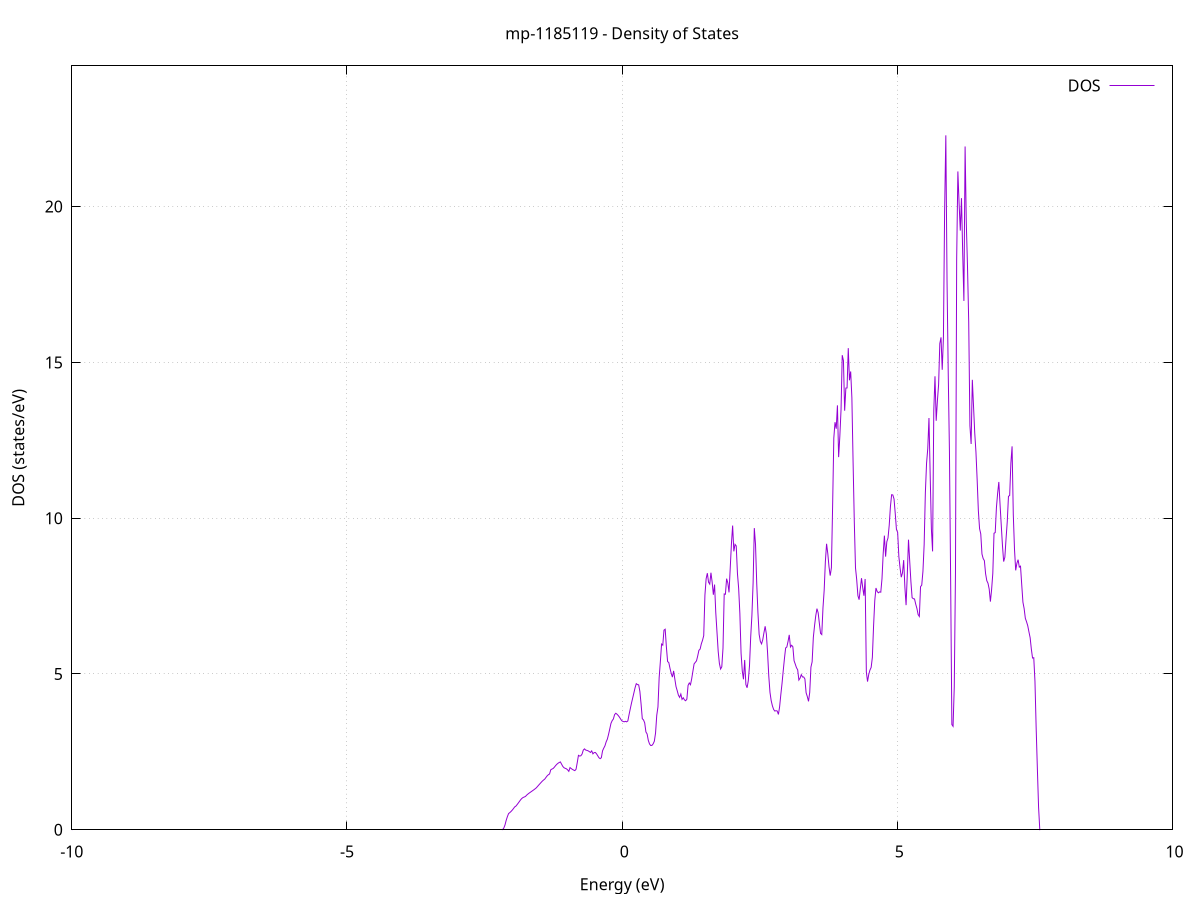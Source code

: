 set title 'mp-1185119 - Density of States'
set xlabel 'Energy (eV)'
set ylabel 'DOS (states/eV)'
set grid
set xrange [-10:10]
set yrange [0:24.516]
set xzeroaxis lt -1
set terminal png size 800,600
set output 'mp-1185119_dos_gnuplot.png'
plot '-' using 1:2 with lines title 'DOS'
-34.192400 0.000000
-34.170500 0.000000
-34.148600 0.000000
-34.126700 0.000000
-34.104900 0.000000
-34.083000 0.000000
-34.061100 0.000000
-34.039200 0.000000
-34.017300 0.000000
-33.995400 0.000000
-33.973500 0.000000
-33.951700 0.000000
-33.929800 0.000000
-33.907900 0.000000
-33.886000 0.000000
-33.864100 0.000000
-33.842200 0.000000
-33.820300 0.000000
-33.798500 0.000000
-33.776600 0.000000
-33.754700 0.000000
-33.732800 0.000000
-33.710900 0.000000
-33.689000 0.000000
-33.667100 0.000000
-33.645200 0.000000
-33.623400 0.000000
-33.601500 0.000000
-33.579600 0.000000
-33.557700 0.000000
-33.535800 0.000000
-33.513900 0.000000
-33.492000 0.000000
-33.470200 0.000000
-33.448300 0.000000
-33.426400 0.000000
-33.404500 0.000000
-33.382600 0.000000
-33.360700 0.000000
-33.338800 0.000000
-33.317000 0.000000
-33.295100 0.000000
-33.273200 0.000000
-33.251300 0.000000
-33.229400 0.000000
-33.207500 0.000000
-33.185600 0.000000
-33.163700 0.000000
-33.141900 0.000000
-33.120000 0.000000
-33.098100 0.000000
-33.076200 0.000000
-33.054300 0.000000
-33.032400 0.000000
-33.010500 0.000000
-32.988700 0.000000
-32.966800 0.000000
-32.944900 0.000000
-32.923000 0.000000
-32.901100 0.000000
-32.879200 0.000000
-32.857300 0.000000
-32.835500 0.000000
-32.813600 0.000000
-32.791700 0.000000
-32.769800 0.000000
-32.747900 0.000000
-32.726000 0.000000
-32.704100 0.000000
-32.682200 0.000000
-32.660400 0.000000
-32.638500 0.000000
-32.616600 0.000000
-32.594700 0.000000
-32.572800 0.000000
-32.550900 0.000000
-32.529000 0.000000
-32.507200 0.000000
-32.485300 0.000000
-32.463400 0.000000
-32.441500 0.000000
-32.419600 0.000000
-32.397700 0.000000
-32.375800 0.000000
-32.354000 0.000000
-32.332100 0.000000
-32.310200 0.000000
-32.288300 0.000000
-32.266400 0.000000
-32.244500 0.000000
-32.222600 0.000000
-32.200700 1380.954500
-32.178900 0.000000
-32.157000 0.000000
-32.135100 0.000000
-32.113200 0.000000
-32.091300 0.000000
-32.069400 0.000000
-32.047500 0.000000
-32.025700 0.000000
-32.003800 0.000000
-31.981900 0.000000
-31.960000 0.000000
-31.938100 0.000000
-31.916200 0.000000
-31.894300 0.000000
-31.872500 0.000000
-31.850600 0.000000
-31.828700 0.000000
-31.806800 0.000000
-31.784900 0.000000
-31.763000 0.000000
-31.741100 0.000000
-31.719200 0.000000
-31.697400 0.000000
-31.675500 0.000000
-31.653600 0.000000
-31.631700 0.000000
-31.609800 0.000000
-31.587900 0.000000
-31.566000 0.000000
-31.544200 0.000000
-31.522300 0.000000
-31.500400 0.000000
-31.478500 0.000000
-31.456600 0.000000
-31.434700 0.000000
-31.412800 0.000000
-31.391000 0.000000
-31.369100 0.000000
-31.347200 0.000000
-31.325300 0.000000
-31.303400 0.000000
-31.281500 0.000000
-31.259600 0.000000
-31.237800 0.000000
-31.215900 0.000000
-31.194000 0.000000
-31.172100 0.000000
-31.150200 0.000000
-31.128300 0.000000
-31.106400 0.000000
-31.084500 0.000000
-31.062700 0.000000
-31.040800 0.000000
-31.018900 0.000000
-30.997000 0.000000
-30.975100 0.000000
-30.953200 0.000000
-30.931300 0.000000
-30.909500 0.000000
-30.887600 0.000000
-30.865700 0.000000
-30.843800 0.000000
-30.821900 0.000000
-30.800000 0.000000
-30.778100 0.000000
-30.756300 0.000000
-30.734400 0.000000
-30.712500 0.000000
-30.690600 0.000000
-30.668700 0.000000
-30.646800 0.000000
-30.624900 0.000000
-30.603000 0.000000
-30.581200 0.000000
-30.559300 0.000000
-30.537400 0.000000
-30.515500 0.000000
-30.493600 0.000000
-30.471700 0.000000
-30.449800 0.000000
-30.428000 0.000000
-30.406100 0.000000
-30.384200 0.000000
-30.362300 0.000000
-30.340400 0.000000
-30.318500 0.000000
-30.296600 0.000000
-30.274800 0.000000
-30.252900 0.000000
-30.231000 0.000000
-30.209100 0.000000
-30.187200 0.000000
-30.165300 0.000000
-30.143400 0.000000
-30.121500 0.000000
-30.099700 0.000000
-30.077800 0.000000
-30.055900 0.000000
-30.034000 0.000000
-30.012100 0.000000
-29.990200 0.000000
-29.968300 0.000000
-29.946500 0.000000
-29.924600 0.000000
-29.902700 0.000000
-29.880800 0.000000
-29.858900 0.000000
-29.837000 0.000000
-29.815100 0.000000
-29.793300 0.000000
-29.771400 0.000000
-29.749500 0.000000
-29.727600 0.000000
-29.705700 0.000000
-29.683800 0.000000
-29.661900 0.000000
-29.640000 0.000000
-29.618200 0.000000
-29.596300 0.000000
-29.574400 0.000000
-29.552500 0.000000
-29.530600 0.000000
-29.508700 0.000000
-29.486800 0.000000
-29.465000 0.000000
-29.443100 0.000000
-29.421200 0.000000
-29.399300 0.000000
-29.377400 0.000000
-29.355500 0.000000
-29.333600 0.000000
-29.311800 0.000000
-29.289900 0.000000
-29.268000 0.000000
-29.246100 0.000000
-29.224200 0.000000
-29.202300 0.000000
-29.180400 0.000000
-29.158600 0.000000
-29.136700 0.000000
-29.114800 0.000000
-29.092900 0.000000
-29.071000 0.000000
-29.049100 0.000000
-29.027200 0.000000
-29.005300 0.000000
-28.983500 0.000000
-28.961600 0.000000
-28.939700 0.000000
-28.917800 0.000000
-28.895900 0.000000
-28.874000 0.000000
-28.852100 0.000000
-28.830300 0.000000
-28.808400 0.000000
-28.786500 0.000000
-28.764600 0.000000
-28.742700 0.000000
-28.720800 0.000000
-28.698900 0.000000
-28.677100 0.000000
-28.655200 0.000000
-28.633300 0.000000
-28.611400 0.000000
-28.589500 0.000000
-28.567600 0.000000
-28.545700 0.000000
-28.523800 0.000000
-28.502000 0.000000
-28.480100 0.000000
-28.458200 0.000000
-28.436300 0.000000
-28.414400 0.000000
-28.392500 0.000000
-28.370600 0.000000
-28.348800 0.000000
-28.326900 0.000000
-28.305000 0.000000
-28.283100 0.000000
-28.261200 0.000000
-28.239300 0.000000
-28.217400 0.000000
-28.195600 0.000000
-28.173700 0.000000
-28.151800 0.000000
-28.129900 0.000000
-28.108000 0.000000
-28.086100 0.000000
-28.064200 0.000000
-28.042300 0.000000
-28.020500 0.000000
-27.998600 0.000000
-27.976700 0.000000
-27.954800 0.000000
-27.932900 0.000000
-27.911000 0.000000
-27.889100 0.000000
-27.867300 0.000000
-27.845400 0.000000
-27.823500 0.000000
-27.801600 0.000000
-27.779700 0.000000
-27.757800 0.000000
-27.735900 0.000000
-27.714100 0.000000
-27.692200 0.000000
-27.670300 0.000000
-27.648400 0.000000
-27.626500 0.000000
-27.604600 0.000000
-27.582700 0.000000
-27.560800 0.000000
-27.539000 0.000000
-27.517100 0.000000
-27.495200 0.000000
-27.473300 0.000000
-27.451400 0.000000
-27.429500 0.000000
-27.407600 0.000000
-27.385800 0.000000
-27.363900 0.000000
-27.342000 0.000000
-27.320100 0.000000
-27.298200 0.000000
-27.276300 0.000000
-27.254400 0.000000
-27.232600 0.000000
-27.210700 0.000000
-27.188800 0.000000
-27.166900 0.000000
-27.145000 0.000000
-27.123100 0.000000
-27.101200 0.000000
-27.079300 0.000000
-27.057500 0.000000
-27.035600 0.000000
-27.013700 0.000000
-26.991800 0.000000
-26.969900 0.000000
-26.948000 0.000000
-26.926100 0.000000
-26.904300 0.000000
-26.882400 0.000000
-26.860500 0.000000
-26.838600 0.000000
-26.816700 0.000000
-26.794800 0.000000
-26.772900 0.000000
-26.751100 0.000000
-26.729200 0.000000
-26.707300 0.000000
-26.685400 0.000000
-26.663500 0.000000
-26.641600 0.000000
-26.619700 0.000000
-26.597900 0.000000
-26.576000 0.000000
-26.554100 0.000000
-26.532200 0.000000
-26.510300 0.000000
-26.488400 0.000000
-26.466500 0.000000
-26.444600 0.000000
-26.422800 0.000000
-26.400900 0.000000
-26.379000 0.000000
-26.357100 0.000000
-26.335200 0.000000
-26.313300 0.000000
-26.291400 0.000000
-26.269600 0.000000
-26.247700 0.000000
-26.225800 0.000000
-26.203900 0.000000
-26.182000 0.000000
-26.160100 0.000000
-26.138200 0.000000
-26.116400 0.000000
-26.094500 0.000000
-26.072600 0.000000
-26.050700 0.000000
-26.028800 0.000000
-26.006900 0.000000
-25.985000 0.000000
-25.963100 0.000000
-25.941300 0.000000
-25.919400 0.000000
-25.897500 0.000000
-25.875600 0.000000
-25.853700 0.000000
-25.831800 0.000000
-25.809900 0.000000
-25.788100 0.000000
-25.766200 0.000000
-25.744300 0.000000
-25.722400 0.000000
-25.700500 0.000000
-25.678600 0.000000
-25.656700 0.000000
-25.634900 0.000000
-25.613000 0.000000
-25.591100 0.000000
-25.569200 0.000000
-25.547300 0.000000
-25.525400 0.000000
-25.503500 0.000000
-25.481600 0.000000
-25.459800 0.000000
-25.437900 0.000000
-25.416000 0.000000
-25.394100 0.000000
-25.372200 0.000000
-25.350300 0.000000
-25.328400 0.000000
-25.306600 0.000000
-25.284700 0.000000
-25.262800 0.000000
-25.240900 0.000000
-25.219000 0.000000
-25.197100 0.000000
-25.175200 0.000000
-25.153400 0.000000
-25.131500 0.000000
-25.109600 0.000000
-25.087700 0.000000
-25.065800 0.000000
-25.043900 0.000000
-25.022000 0.000000
-25.000100 0.000000
-24.978300 0.000000
-24.956400 0.000000
-24.934500 0.000000
-24.912600 0.000000
-24.890700 0.000000
-24.868800 0.000000
-24.846900 0.000000
-24.825100 0.000000
-24.803200 0.000000
-24.781300 0.000000
-24.759400 0.000000
-24.737500 0.000000
-24.715600 0.000000
-24.693700 0.000000
-24.671900 0.000000
-24.650000 0.000000
-24.628100 0.000000
-24.606200 0.000000
-24.584300 0.000000
-24.562400 0.000000
-24.540500 0.000000
-24.518600 0.000000
-24.496800 0.000000
-24.474900 0.000000
-24.453000 0.000000
-24.431100 0.000000
-24.409200 0.000000
-24.387300 0.000000
-24.365400 0.000000
-24.343600 0.000000
-24.321700 0.000000
-24.299800 0.000000
-24.277900 0.000000
-24.256000 0.000000
-24.234100 0.000000
-24.212200 0.000000
-24.190400 0.000000
-24.168500 0.000000
-24.146600 0.000000
-24.124700 0.000000
-24.102800 0.000000
-24.080900 0.000000
-24.059000 0.000000
-24.037200 0.000000
-24.015300 0.000000
-23.993400 0.000000
-23.971500 0.000000
-23.949600 0.000000
-23.927700 0.000000
-23.905800 0.000000
-23.883900 0.000000
-23.862100 0.000000
-23.840200 0.000000
-23.818300 0.000000
-23.796400 0.000000
-23.774500 0.000000
-23.752600 0.000000
-23.730700 0.000000
-23.708900 0.000000
-23.687000 0.000000
-23.665100 0.000000
-23.643200 0.000000
-23.621300 0.000000
-23.599400 0.000000
-23.577500 0.000000
-23.555700 0.000000
-23.533800 0.000000
-23.511900 0.000000
-23.490000 0.000000
-23.468100 0.000000
-23.446200 0.000000
-23.424300 0.000000
-23.402400 0.000000
-23.380600 0.000000
-23.358700 0.000000
-23.336800 0.000000
-23.314900 0.000000
-23.293000 0.000000
-23.271100 0.000000
-23.249200 0.000000
-23.227400 0.000000
-23.205500 0.000000
-23.183600 0.000000
-23.161700 0.000000
-23.139800 0.000000
-23.117900 0.000000
-23.096000 0.000000
-23.074200 0.000000
-23.052300 0.000000
-23.030400 0.000000
-23.008500 0.000000
-22.986600 0.000000
-22.964700 0.000000
-22.942800 0.000000
-22.920900 0.000000
-22.899100 0.000000
-22.877200 0.000000
-22.855300 0.000000
-22.833400 0.000000
-22.811500 0.000000
-22.789600 0.000000
-22.767700 0.000000
-22.745900 0.000000
-22.724000 0.000000
-22.702100 0.000000
-22.680200 0.000000
-22.658300 0.000000
-22.636400 0.000000
-22.614500 0.000000
-22.592700 0.000000
-22.570800 0.000000
-22.548900 0.000000
-22.527000 0.000000
-22.505100 0.000000
-22.483200 0.000000
-22.461300 0.000000
-22.439400 0.000000
-22.417600 0.000000
-22.395700 0.000000
-22.373800 0.000000
-22.351900 0.000000
-22.330000 0.000000
-22.308100 0.000000
-22.286200 0.000000
-22.264400 0.000000
-22.242500 0.000000
-22.220600 0.000000
-22.198700 0.000000
-22.176800 0.000000
-22.154900 0.000000
-22.133000 0.000000
-22.111200 0.000000
-22.089300 0.000000
-22.067400 0.000000
-22.045500 0.000000
-22.023600 0.000000
-22.001700 0.000000
-21.979800 0.000000
-21.957900 0.000000
-21.936100 0.000000
-21.914200 0.000000
-21.892300 0.000000
-21.870400 0.000000
-21.848500 0.000000
-21.826600 0.000000
-21.804700 0.000000
-21.782900 0.000000
-21.761000 0.000000
-21.739100 0.000000
-21.717200 0.000000
-21.695300 0.000000
-21.673400 0.000000
-21.651500 0.000000
-21.629700 0.000000
-21.607800 0.000000
-21.585900 0.000000
-21.564000 0.000000
-21.542100 0.000000
-21.520200 0.000000
-21.498300 0.000000
-21.476500 0.000000
-21.454600 0.000000
-21.432700 0.000000
-21.410800 0.000000
-21.388900 0.000000
-21.367000 0.000000
-21.345100 0.000000
-21.323200 0.000000
-21.301400 0.000000
-21.279500 0.000000
-21.257600 0.000000
-21.235700 0.000000
-21.213800 0.000000
-21.191900 0.000000
-21.170000 0.000000
-21.148200 0.000000
-21.126300 0.000000
-21.104400 0.000000
-21.082500 0.000000
-21.060600 0.000000
-21.038700 0.000000
-21.016800 0.000000
-20.995000 0.000000
-20.973100 0.000000
-20.951200 0.000000
-20.929300 0.000000
-20.907400 0.000000
-20.885500 0.000000
-20.863600 0.000000
-20.841700 0.000000
-20.819900 0.000000
-20.798000 0.000000
-20.776100 0.000000
-20.754200 0.000000
-20.732300 0.000000
-20.710400 0.000000
-20.688500 0.000000
-20.666700 0.000000
-20.644800 0.000000
-20.622900 0.000000
-20.601000 0.000000
-20.579100 0.000000
-20.557200 0.000000
-20.535300 0.000000
-20.513500 0.000000
-20.491600 0.000000
-20.469700 0.000000
-20.447800 0.000000
-20.425900 0.000000
-20.404000 0.000000
-20.382100 0.000000
-20.360200 0.000000
-20.338400 0.000000
-20.316500 0.000000
-20.294600 0.000000
-20.272700 0.000000
-20.250800 0.000000
-20.228900 0.000000
-20.207000 0.000000
-20.185200 0.000000
-20.163300 0.000000
-20.141400 0.000000
-20.119500 0.000000
-20.097600 0.000000
-20.075700 0.000000
-20.053800 0.000000
-20.032000 0.000000
-20.010100 0.000000
-19.988200 0.000000
-19.966300 0.000000
-19.944400 0.000000
-19.922500 0.000000
-19.900600 0.000000
-19.878700 0.000000
-19.856900 0.000000
-19.835000 0.000000
-19.813100 0.000000
-19.791200 0.000000
-19.769300 0.000000
-19.747400 0.000000
-19.725500 0.000000
-19.703700 0.000000
-19.681800 0.000000
-19.659900 0.000000
-19.638000 0.000000
-19.616100 0.000000
-19.594200 0.000000
-19.572300 0.000000
-19.550500 0.000000
-19.528600 0.000000
-19.506700 0.000000
-19.484800 0.000000
-19.462900 0.000000
-19.441000 0.000000
-19.419100 0.000000
-19.397200 0.000000
-19.375400 0.000000
-19.353500 0.000000
-19.331600 0.000000
-19.309700 0.000000
-19.287800 0.000000
-19.265900 0.000000
-19.244000 0.000000
-19.222200 0.000000
-19.200300 0.000000
-19.178400 0.000000
-19.156500 0.000000
-19.134600 0.000000
-19.112700 0.000000
-19.090800 0.000000
-19.069000 0.000000
-19.047100 0.000000
-19.025200 0.000000
-19.003300 0.000000
-18.981400 0.000000
-18.959500 0.000000
-18.937600 0.000000
-18.915800 0.000000
-18.893900 0.000000
-18.872000 0.000000
-18.850100 0.000000
-18.828200 0.000000
-18.806300 0.000000
-18.784400 0.000000
-18.762500 0.000000
-18.740700 0.000000
-18.718800 0.000000
-18.696900 0.000000
-18.675000 0.000000
-18.653100 0.000000
-18.631200 0.000000
-18.609300 0.000000
-18.587500 0.000000
-18.565600 0.000000
-18.543700 0.000000
-18.521800 0.000000
-18.499900 0.000000
-18.478000 0.000000
-18.456100 0.000000
-18.434300 0.000000
-18.412400 0.000000
-18.390500 0.000000
-18.368600 0.000000
-18.346700 0.000000
-18.324800 0.000000
-18.302900 0.000000
-18.281000 0.000000
-18.259200 0.000000
-18.237300 0.000000
-18.215400 0.000000
-18.193500 0.000000
-18.171600 0.000000
-18.149700 0.000000
-18.127800 0.000000
-18.106000 0.000000
-18.084100 0.000000
-18.062200 0.000000
-18.040300 0.000000
-18.018400 0.000000
-17.996500 0.000000
-17.974600 0.000000
-17.952800 0.000000
-17.930900 0.000000
-17.909000 0.000000
-17.887100 0.000000
-17.865200 0.000000
-17.843300 0.000000
-17.821400 0.000000
-17.799500 0.000000
-17.777700 0.000000
-17.755800 0.000000
-17.733900 0.000000
-17.712000 0.000000
-17.690100 0.000000
-17.668200 0.000000
-17.646300 0.000000
-17.624500 0.000000
-17.602600 0.000000
-17.580700 0.000000
-17.558800 0.000000
-17.536900 0.000000
-17.515000 0.000000
-17.493100 0.000000
-17.471300 0.000000
-17.449400 0.000000
-17.427500 0.000000
-17.405600 0.000000
-17.383700 0.000000
-17.361800 0.000000
-17.339900 0.000000
-17.318000 0.000000
-17.296200 0.000000
-17.274300 0.000000
-17.252400 0.000000
-17.230500 0.000000
-17.208600 0.000000
-17.186700 0.000000
-17.164800 0.000000
-17.143000 0.000000
-17.121100 0.000000
-17.099200 0.000000
-17.077300 0.000000
-17.055400 0.000000
-17.033500 0.000000
-17.011600 0.000000
-16.989800 0.000000
-16.967900 0.000000
-16.946000 0.000000
-16.924100 0.000000
-16.902200 0.000000
-16.880300 0.000000
-16.858400 0.000000
-16.836500 0.000000
-16.814700 0.000000
-16.792800 0.000000
-16.770900 0.000000
-16.749000 0.000000
-16.727100 0.000000
-16.705200 0.000000
-16.683300 0.000000
-16.661500 0.000000
-16.639600 0.000000
-16.617700 0.000000
-16.595800 0.000000
-16.573900 0.000000
-16.552000 0.000000
-16.530100 0.000000
-16.508300 0.000000
-16.486400 0.000000
-16.464500 0.000000
-16.442600 0.000000
-16.420700 0.000000
-16.398800 0.000000
-16.376900 0.000000
-16.355100 0.000000
-16.333200 0.000000
-16.311300 0.000000
-16.289400 0.000000
-16.267500 0.000000
-16.245600 0.000000
-16.223700 0.000000
-16.201800 0.000000
-16.180000 0.000000
-16.158100 0.000000
-16.136200 0.000000
-16.114300 0.000000
-16.092400 0.000000
-16.070500 0.000000
-16.048600 0.000000
-16.026800 0.000000
-16.004900 0.000000
-15.983000 0.000000
-15.961100 0.000000
-15.939200 0.000000
-15.917300 0.000000
-15.895400 0.000000
-15.873600 0.000000
-15.851700 0.000000
-15.829800 0.000000
-15.807900 0.000000
-15.786000 0.000000
-15.764100 0.000000
-15.742200 177.827000
-15.720300 466.371500
-15.698500 0.000000
-15.676600 0.000000
-15.654700 0.000000
-15.632800 0.000000
-15.610900 0.000000
-15.589000 0.000000
-15.567100 0.000000
-15.545300 0.000000
-15.523400 0.000000
-15.501500 0.000000
-15.479600 0.000000
-15.457700 0.000000
-15.435800 0.000000
-15.413900 0.000000
-15.392100 0.000000
-15.370200 0.000000
-15.348300 0.000000
-15.326400 0.000000
-15.304500 0.000000
-15.282600 0.000000
-15.260700 0.000000
-15.238800 0.000000
-15.217000 0.000000
-15.195100 0.000000
-15.173200 0.000000
-15.151300 0.000000
-15.129400 0.000000
-15.107500 0.000000
-15.085600 0.000000
-15.063800 0.000000
-15.041900 0.000000
-15.020000 0.000000
-14.998100 0.000000
-14.976200 0.000000
-14.954300 0.000000
-14.932400 0.000000
-14.910600 0.000000
-14.888700 0.000000
-14.866800 0.000000
-14.844900 0.000000
-14.823000 0.000000
-14.801100 0.000000
-14.779200 0.000000
-14.757300 0.000000
-14.735500 0.000000
-14.713600 0.000000
-14.691700 0.000000
-14.669800 0.000000
-14.647900 0.000000
-14.626000 0.000000
-14.604100 0.000000
-14.582300 0.000000
-14.560400 0.000000
-14.538500 0.000000
-14.516600 0.000000
-14.494700 0.000000
-14.472800 0.000000
-14.450900 0.000000
-14.429100 0.000000
-14.407200 0.000000
-14.385300 0.000000
-14.363400 0.000000
-14.341500 0.000000
-14.319600 0.000000
-14.297700 0.000000
-14.275900 0.000000
-14.254000 0.000000
-14.232100 0.000000
-14.210200 0.000000
-14.188300 0.000000
-14.166400 0.000000
-14.144500 0.000000
-14.122600 0.000000
-14.100800 0.000000
-14.078900 0.000000
-14.057000 0.000000
-14.035100 0.000000
-14.013200 0.000000
-13.991300 0.000000
-13.969400 0.000000
-13.947600 0.000000
-13.925700 0.000000
-13.903800 0.000000
-13.881900 0.000000
-13.860000 0.000000
-13.838100 0.000000
-13.816200 0.000000
-13.794400 0.000000
-13.772500 0.000000
-13.750600 0.000000
-13.728700 0.000000
-13.706800 0.000000
-13.684900 0.000000
-13.663000 0.000000
-13.641100 0.000000
-13.619300 0.000000
-13.597400 0.000000
-13.575500 0.000000
-13.553600 0.000000
-13.531700 0.000000
-13.509800 0.000000
-13.487900 0.000000
-13.466100 0.000000
-13.444200 0.000000
-13.422300 0.000000
-13.400400 0.000000
-13.378500 0.000000
-13.356600 0.000000
-13.334700 0.000000
-13.312900 0.000000
-13.291000 0.000000
-13.269100 0.000000
-13.247200 0.000000
-13.225300 0.000000
-13.203400 0.000000
-13.181500 0.000000
-13.159600 0.000000
-13.137800 0.000000
-13.115900 0.000000
-13.094000 0.000000
-13.072100 0.000000
-13.050200 0.000000
-13.028300 0.000000
-13.006400 0.000000
-12.984600 0.000000
-12.962700 0.000000
-12.940800 0.000000
-12.918900 0.000000
-12.897000 0.000000
-12.875100 0.000000
-12.853200 0.000000
-12.831400 0.000000
-12.809500 0.000000
-12.787600 0.000000
-12.765700 0.000000
-12.743800 0.000000
-12.721900 0.000000
-12.700000 0.000000
-12.678100 0.000000
-12.656300 0.000000
-12.634400 0.000000
-12.612500 0.000000
-12.590600 0.000000
-12.568700 0.000000
-12.546800 0.000000
-12.524900 0.000000
-12.503100 0.000000
-12.481200 0.000000
-12.459300 0.000000
-12.437400 0.000000
-12.415500 0.000000
-12.393600 0.000000
-12.371700 0.000000
-12.349900 0.000000
-12.328000 0.000000
-12.306100 0.000000
-12.284200 0.000000
-12.262300 0.000000
-12.240400 0.000000
-12.218500 0.000000
-12.196600 0.000000
-12.174800 0.000000
-12.152900 0.000000
-12.131000 0.000000
-12.109100 0.000000
-12.087200 0.000000
-12.065300 0.000000
-12.043400 0.000000
-12.021600 0.000000
-11.999700 0.000000
-11.977800 0.000000
-11.955900 0.000000
-11.934000 0.000000
-11.912100 0.000000
-11.890200 0.000000
-11.868400 0.000000
-11.846500 0.000000
-11.824600 0.000000
-11.802700 0.000000
-11.780800 0.000000
-11.758900 0.000000
-11.737000 0.000000
-11.715200 0.000000
-11.693300 0.000000
-11.671400 0.000000
-11.649500 0.000000
-11.627600 0.000000
-11.605700 0.000000
-11.583800 0.000000
-11.561900 0.000000
-11.540100 0.000000
-11.518200 0.000000
-11.496300 0.000000
-11.474400 0.000000
-11.452500 0.000000
-11.430600 0.000000
-11.408700 0.000000
-11.386900 0.000000
-11.365000 0.000000
-11.343100 0.000000
-11.321200 0.000000
-11.299300 0.000000
-11.277400 0.000000
-11.255500 0.000000
-11.233700 0.000000
-11.211800 0.000000
-11.189900 0.000000
-11.168000 0.000000
-11.146100 0.000000
-11.124200 0.000000
-11.102300 0.000000
-11.080400 0.000000
-11.058600 0.000000
-11.036700 0.000000
-11.014800 0.000000
-10.992900 0.000000
-10.971000 0.000000
-10.949100 0.000000
-10.927200 0.000000
-10.905400 0.000000
-10.883500 0.000000
-10.861600 0.000000
-10.839700 0.000000
-10.817800 0.000000
-10.795900 0.000000
-10.774000 0.000000
-10.752200 0.000000
-10.730300 0.000000
-10.708400 0.000000
-10.686500 0.000000
-10.664600 0.000000
-10.642700 0.000000
-10.620800 0.000000
-10.598900 0.000000
-10.577100 0.000000
-10.555200 0.000000
-10.533300 0.000000
-10.511400 0.000000
-10.489500 0.000000
-10.467600 0.000000
-10.445700 0.000000
-10.423900 0.000000
-10.402000 0.000000
-10.380100 0.000000
-10.358200 0.000000
-10.336300 0.000000
-10.314400 0.000000
-10.292500 0.000000
-10.270700 0.000000
-10.248800 0.000000
-10.226900 0.000000
-10.205000 0.000000
-10.183100 0.000000
-10.161200 0.000000
-10.139300 0.000000
-10.117400 0.000000
-10.095600 0.000000
-10.073700 0.000000
-10.051800 0.000000
-10.029900 0.000000
-10.008000 0.000000
-9.986100 0.000000
-9.964200 0.000000
-9.942400 0.000000
-9.920500 0.000000
-9.898600 0.000000
-9.876700 0.000000
-9.854800 0.000000
-9.832900 0.000000
-9.811000 0.000000
-9.789200 0.000000
-9.767300 0.000000
-9.745400 0.000000
-9.723500 0.000000
-9.701600 0.000000
-9.679700 0.000000
-9.657800 0.000000
-9.635900 0.000000
-9.614100 0.000000
-9.592200 0.000000
-9.570300 0.000000
-9.548400 0.000000
-9.526500 0.000000
-9.504600 0.000000
-9.482700 0.000000
-9.460900 0.000000
-9.439000 0.000000
-9.417100 0.000000
-9.395200 0.000000
-9.373300 0.000000
-9.351400 0.000000
-9.329500 0.000000
-9.307700 0.000000
-9.285800 0.000000
-9.263900 0.000000
-9.242000 0.000000
-9.220100 0.000000
-9.198200 0.000000
-9.176300 0.000000
-9.154500 0.000000
-9.132600 0.000000
-9.110700 0.000000
-9.088800 0.000000
-9.066900 0.000000
-9.045000 0.000000
-9.023100 0.000000
-9.001200 0.000000
-8.979400 0.000000
-8.957500 0.000000
-8.935600 0.000000
-8.913700 0.000000
-8.891800 0.000000
-8.869900 0.000000
-8.848000 0.000000
-8.826200 0.000000
-8.804300 0.000000
-8.782400 0.000000
-8.760500 0.000000
-8.738600 0.000000
-8.716700 0.000000
-8.694800 0.000000
-8.673000 0.000000
-8.651100 0.000000
-8.629200 0.000000
-8.607300 0.000000
-8.585400 0.000000
-8.563500 0.000000
-8.541600 0.000000
-8.519700 0.000000
-8.497900 0.000000
-8.476000 0.000000
-8.454100 0.000000
-8.432200 0.000000
-8.410300 0.000000
-8.388400 0.000000
-8.366500 0.000000
-8.344700 0.000000
-8.322800 0.000000
-8.300900 0.000000
-8.279000 0.000000
-8.257100 0.000000
-8.235200 0.000000
-8.213300 0.000000
-8.191500 0.000000
-8.169600 0.000000
-8.147700 0.000000
-8.125800 0.000000
-8.103900 0.000000
-8.082000 0.000000
-8.060100 0.000000
-8.038200 0.000000
-8.016400 0.000000
-7.994500 0.000000
-7.972600 0.000000
-7.950700 0.000000
-7.928800 0.000000
-7.906900 0.000000
-7.885000 0.000000
-7.863200 0.000000
-7.841300 0.000000
-7.819400 0.000000
-7.797500 0.000000
-7.775600 0.000000
-7.753700 0.000000
-7.731800 0.000000
-7.710000 0.000000
-7.688100 0.000000
-7.666200 0.000000
-7.644300 0.000000
-7.622400 0.000000
-7.600500 0.000000
-7.578600 0.000000
-7.556700 0.000000
-7.534900 0.000000
-7.513000 0.000000
-7.491100 0.000000
-7.469200 0.000000
-7.447300 0.000000
-7.425400 0.000000
-7.403500 0.000000
-7.381700 0.000000
-7.359800 0.000000
-7.337900 0.000000
-7.316000 0.000000
-7.294100 0.000000
-7.272200 0.000000
-7.250300 0.000000
-7.228500 0.000000
-7.206600 0.000000
-7.184700 0.000000
-7.162800 0.000000
-7.140900 0.000000
-7.119000 0.000000
-7.097100 0.000000
-7.075200 0.000000
-7.053400 0.000000
-7.031500 0.000000
-7.009600 0.000000
-6.987700 0.000000
-6.965800 0.000000
-6.943900 0.000000
-6.922000 0.000000
-6.900200 0.000000
-6.878300 0.000000
-6.856400 0.000000
-6.834500 0.000000
-6.812600 0.000000
-6.790700 0.000000
-6.768800 0.000000
-6.747000 0.000000
-6.725100 0.000000
-6.703200 0.000000
-6.681300 0.000000
-6.659400 0.000000
-6.637500 0.000000
-6.615600 0.000000
-6.593800 0.000000
-6.571900 0.000000
-6.550000 0.000000
-6.528100 0.000000
-6.506200 0.000000
-6.484300 0.000000
-6.462400 0.000000
-6.440500 0.000000
-6.418700 0.000000
-6.396800 0.000000
-6.374900 0.000000
-6.353000 0.000000
-6.331100 0.000000
-6.309200 0.000000
-6.287300 0.000000
-6.265500 0.000000
-6.243600 0.000000
-6.221700 0.000000
-6.199800 0.000000
-6.177900 0.000000
-6.156000 0.000000
-6.134100 0.000000
-6.112300 0.000000
-6.090400 0.000000
-6.068500 0.000000
-6.046600 0.000000
-6.024700 0.000000
-6.002800 0.000000
-5.980900 0.000000
-5.959000 0.000000
-5.937200 0.000000
-5.915300 0.000000
-5.893400 0.000000
-5.871500 0.000000
-5.849600 0.000000
-5.827700 0.000000
-5.805800 0.000000
-5.784000 0.000000
-5.762100 0.000000
-5.740200 0.000000
-5.718300 0.000000
-5.696400 0.000000
-5.674500 0.000000
-5.652600 0.000000
-5.630800 0.000000
-5.608900 0.000000
-5.587000 0.000000
-5.565100 0.000000
-5.543200 0.000000
-5.521300 0.000000
-5.499400 0.000000
-5.477500 0.000000
-5.455700 0.000000
-5.433800 0.000000
-5.411900 0.000000
-5.390000 0.000000
-5.368100 0.000000
-5.346200 0.000000
-5.324300 0.000000
-5.302500 0.000000
-5.280600 0.000000
-5.258700 0.000000
-5.236800 0.000000
-5.214900 0.000000
-5.193000 0.000000
-5.171100 0.000000
-5.149300 0.000000
-5.127400 0.000000
-5.105500 0.000000
-5.083600 0.000000
-5.061700 0.000000
-5.039800 0.000000
-5.017900 0.000000
-4.996000 0.000000
-4.974200 0.000000
-4.952300 0.000000
-4.930400 0.000000
-4.908500 0.000000
-4.886600 0.000000
-4.864700 0.000000
-4.842800 0.000000
-4.821000 0.000000
-4.799100 0.000000
-4.777200 0.000000
-4.755300 0.000000
-4.733400 0.000000
-4.711500 0.000000
-4.689600 0.000000
-4.667800 0.000000
-4.645900 0.000000
-4.624000 0.000000
-4.602100 0.000000
-4.580200 0.000000
-4.558300 0.000000
-4.536400 0.000000
-4.514500 0.000000
-4.492700 0.000000
-4.470800 0.000000
-4.448900 0.000000
-4.427000 0.000000
-4.405100 0.000000
-4.383200 0.000000
-4.361300 0.000000
-4.339500 0.000000
-4.317600 0.000000
-4.295700 0.000000
-4.273800 0.000000
-4.251900 0.000000
-4.230000 0.000000
-4.208100 0.000000
-4.186300 0.000000
-4.164400 0.000000
-4.142500 0.000000
-4.120600 0.000000
-4.098700 0.000000
-4.076800 0.000000
-4.054900 0.000000
-4.033100 0.000000
-4.011200 0.000000
-3.989300 0.000000
-3.967400 0.000000
-3.945500 0.000000
-3.923600 0.000000
-3.901700 0.000000
-3.879800 0.000000
-3.858000 0.000000
-3.836100 0.000000
-3.814200 0.000000
-3.792300 0.000000
-3.770400 0.000000
-3.748500 0.000000
-3.726600 0.000000
-3.704800 0.000000
-3.682900 0.000000
-3.661000 0.000000
-3.639100 0.000000
-3.617200 0.000000
-3.595300 0.000000
-3.573400 0.000000
-3.551600 0.000000
-3.529700 0.000000
-3.507800 0.000000
-3.485900 0.000000
-3.464000 0.000000
-3.442100 0.000000
-3.420200 0.000000
-3.398300 0.000000
-3.376500 0.000000
-3.354600 0.000000
-3.332700 0.000000
-3.310800 0.000000
-3.288900 0.000000
-3.267000 0.000000
-3.245100 0.000000
-3.223300 0.000000
-3.201400 0.000000
-3.179500 0.000000
-3.157600 0.000000
-3.135700 0.000000
-3.113800 0.000000
-3.091900 0.000000
-3.070100 0.000000
-3.048200 0.000000
-3.026300 0.000000
-3.004400 0.000000
-2.982500 0.000000
-2.960600 0.000000
-2.938700 0.000000
-2.916800 0.000000
-2.895000 0.000000
-2.873100 0.000000
-2.851200 0.000000
-2.829300 0.000000
-2.807400 0.000000
-2.785500 0.000000
-2.763600 0.000000
-2.741800 0.000000
-2.719900 0.000000
-2.698000 0.000000
-2.676100 0.000000
-2.654200 0.000000
-2.632300 0.000000
-2.610400 0.000000
-2.588600 0.000000
-2.566700 0.000000
-2.544800 0.000000
-2.522900 0.000000
-2.501000 0.000000
-2.479100 0.000000
-2.457200 0.000000
-2.435300 0.000000
-2.413500 0.000000
-2.391600 0.000000
-2.369700 0.000000
-2.347800 0.000000
-2.325900 0.000000
-2.304000 0.000000
-2.282100 0.000000
-2.260300 0.000000
-2.238400 0.000000
-2.216500 0.000000
-2.194600 0.000000
-2.172700 0.005000
-2.150800 0.053300
-2.128900 0.153000
-2.107100 0.302000
-2.085200 0.422100
-2.063300 0.520900
-2.041400 0.550900
-2.019500 0.587000
-1.997600 0.629100
-1.975700 0.677200
-1.953800 0.731400
-1.932000 0.757000
-1.910100 0.804300
-1.888200 0.855900
-1.866300 0.909300
-1.844400 0.963000
-1.822500 1.006000
-1.800600 1.035500
-1.778800 1.051900
-1.756900 1.069500
-1.735000 1.111700
-1.713100 1.145000
-1.691200 1.175200
-1.669300 1.202200
-1.647400 1.229400
-1.625600 1.256900
-1.603700 1.284200
-1.581800 1.314000
-1.559900 1.345900
-1.538000 1.389600
-1.516100 1.433900
-1.494200 1.477200
-1.472400 1.519800
-1.450500 1.561200
-1.428600 1.595800
-1.406700 1.625500
-1.384800 1.678800
-1.362900 1.729700
-1.341000 1.766000
-1.319100 1.790700
-1.297300 1.924000
-1.275400 1.948500
-1.253500 1.967100
-1.231600 2.008400
-1.209700 2.058600
-1.187800 2.100400
-1.165900 2.133800
-1.144100 2.158700
-1.122200 2.177800
-1.100300 2.105100
-1.078400 2.034500
-1.056500 1.991000
-1.034600 1.971900
-1.012700 1.957300
-0.990900 1.922600
-0.969000 1.875200
-0.947100 1.996500
-0.925200 1.964200
-0.903300 1.938000
-0.881400 1.915600
-0.859500 1.898100
-0.837600 1.942600
-0.815800 2.156000
-0.793900 2.388800
-0.772000 2.365600
-0.750100 2.375800
-0.728200 2.429600
-0.706300 2.556000
-0.684400 2.596500
-0.662600 2.558300
-0.640700 2.547700
-0.618800 2.534100
-0.596900 2.509500
-0.575000 2.481600
-0.553100 2.531700
-0.531200 2.436900
-0.509400 2.475600
-0.487500 2.480800
-0.465600 2.438100
-0.443700 2.375900
-0.421800 2.312300
-0.399900 2.282300
-0.378000 2.312400
-0.356100 2.533400
-0.334300 2.619300
-0.312400 2.695100
-0.290500 2.822000
-0.268600 2.909700
-0.246700 3.063500
-0.224800 3.237700
-0.202900 3.416700
-0.181100 3.502700
-0.159200 3.556200
-0.137300 3.695200
-0.115400 3.739500
-0.093500 3.709200
-0.071600 3.668300
-0.049700 3.616800
-0.027900 3.554600
-0.006000 3.498600
0.015900 3.476100
0.037800 3.465300
0.059700 3.480000
0.081600 3.463800
0.103500 3.493100
0.125400 3.693600
0.147200 3.877800
0.169100 4.059600
0.191000 4.223600
0.212900 4.388800
0.234800 4.557700
0.256700 4.688600
0.278600 4.659600
0.300400 4.650900
0.322300 4.440100
0.344200 4.032700
0.366100 3.564500
0.388000 3.526300
0.409900 3.430400
0.431800 3.139900
0.453600 3.074900
0.475500 2.868700
0.497400 2.754100
0.519300 2.703900
0.541200 2.708100
0.563100 2.756900
0.585000 2.842700
0.606800 3.102800
0.628700 3.673000
0.650600 3.941800
0.672500 4.882300
0.694400 5.397900
0.716300 5.960700
0.738200 5.925300
0.760100 6.407100
0.781900 6.436100
0.803800 5.869300
0.825700 5.400400
0.847600 5.366000
0.869500 5.180600
0.891400 5.021400
0.913300 4.899600
0.935100 5.099000
0.957000 4.842000
0.978900 4.595800
1.000800 4.462300
1.022700 4.319400
1.044600 4.250100
1.066500 4.356100
1.088300 4.184700
1.110200 4.236900
1.132100 4.168600
1.154000 4.141500
1.175900 4.192700
1.197800 4.633500
1.219700 4.711700
1.241600 4.654700
1.263400 4.844200
1.285300 5.084200
1.307200 5.323100
1.329100 5.372100
1.351000 5.421200
1.372900 5.577700
1.394800 5.759900
1.416600 5.797800
1.438500 5.965100
1.460400 6.079900
1.482300 6.230300
1.504200 7.532600
1.526100 8.055800
1.548000 8.235100
1.569800 7.945800
1.591700 7.884200
1.613600 8.250600
1.635500 7.945300
1.657400 7.542100
1.679300 7.869600
1.701200 6.968400
1.723100 6.347700
1.744900 5.728900
1.766800 5.338900
1.788700 5.158500
1.810600 5.230300
1.832500 5.826300
1.854400 7.568600
1.876300 7.558700
1.898100 8.059000
1.920000 7.922400
1.941900 7.618500
1.963800 8.392400
1.985700 9.177500
2.007600 9.763200
2.029500 8.935300
2.051300 9.160000
2.073200 9.109900
2.095100 8.224400
2.117000 7.747700
2.138900 6.945400
2.160800 5.668700
2.182700 5.098700
2.204600 4.830400
2.226400 5.450300
2.248300 4.660700
2.270200 4.558200
2.292100 4.782300
2.314000 5.265300
2.335900 6.190900
2.357800 6.883300
2.379600 7.922000
2.401500 9.682000
2.423400 9.156000
2.445300 7.910200
2.467200 6.969400
2.489100 6.273000
2.511000 6.044500
2.532800 5.965900
2.554700 6.096200
2.576600 6.324300
2.598500 6.530400
2.620400 6.282100
2.642300 5.688300
2.664200 4.938200
2.686100 4.411300
2.707900 4.146200
2.729800 3.980600
2.751700 3.864600
2.773600 3.810200
2.795500 3.821400
2.817400 3.812100
2.839300 3.702000
2.861100 3.945400
2.883000 4.334800
2.904900 4.692600
2.926800 5.101000
2.948700 5.489900
2.970600 5.834600
2.992500 5.865800
3.014300 6.043000
3.036200 6.255000
3.058100 5.865800
3.080000 5.921500
3.101900 5.873700
3.123800 5.426700
3.145700 5.316200
3.167500 5.201800
3.189400 5.134000
3.211300 4.805000
3.233200 4.864800
3.255100 4.978600
3.277000 4.903800
3.298900 4.903600
3.320800 4.840200
3.342600 4.397100
3.364500 4.274700
3.386400 4.121800
3.408300 4.406200
3.430200 5.219600
3.452100 5.389800
3.474000 6.175400
3.495800 6.546300
3.517700 6.865600
3.539600 7.096300
3.561500 6.964300
3.583400 6.625900
3.605300 6.302900
3.627200 6.264900
3.649000 7.114800
3.670900 7.687100
3.692800 8.612500
3.714700 9.178000
3.736600 8.866000
3.758500 8.444100
3.780400 8.156800
3.802300 8.410400
3.824100 10.372800
3.846000 12.569500
3.867900 13.081100
3.889800 12.871100
3.911700 13.621700
3.933600 11.959600
3.955500 12.627000
3.977300 13.479500
3.999200 15.231200
4.021100 15.054100
4.043000 13.449700
4.064900 14.175900
4.086800 14.179800
4.108700 15.457500
4.130500 14.425900
4.152400 14.708700
4.174300 13.864900
4.196200 11.812900
4.218100 9.902500
4.240000 8.406600
4.261900 8.028800
4.283800 7.512400
4.305600 7.384600
4.327500 7.737700
4.349400 8.074500
4.371300 7.771700
4.393200 7.511100
4.415100 8.048700
4.437000 5.066300
4.458800 4.755700
4.480700 4.985400
4.502600 5.124900
4.524500 5.209400
4.546400 5.531800
4.568300 6.532300
4.590200 7.352500
4.612000 7.759200
4.633900 7.647400
4.655800 7.604800
4.677700 7.635000
4.699600 7.625200
4.721500 8.056000
4.743400 8.864900
4.765300 9.441000
4.787100 8.766900
4.809000 9.241100
4.830900 9.366400
4.852800 9.773000
4.874700 10.374200
4.896600 10.753400
4.918500 10.745000
4.940300 10.615100
4.962200 10.151300
4.984100 9.638500
5.006000 9.545200
5.027900 8.767400
5.049800 8.405400
5.071700 8.106000
5.093500 8.241700
5.115400 8.653900
5.137300 7.785900
5.159200 7.209300
5.181100 8.190400
5.203000 9.310200
5.224900 8.625400
5.246800 7.968600
5.268600 7.448700
5.290500 7.416600
5.312400 7.407500
5.334300 7.241300
5.356200 7.102100
5.378100 6.904800
5.400000 6.846100
5.421800 7.800800
5.443700 7.851800
5.465600 8.296900
5.487500 9.151500
5.509400 10.816100
5.531300 11.763800
5.553200 12.232600
5.575000 13.215400
5.596900 11.406100
5.618800 9.661800
5.640700 8.934600
5.662600 13.451300
5.684500 14.555000
5.706400 13.126200
5.728200 13.763800
5.750100 14.287300
5.772000 15.603700
5.793900 15.802300
5.815800 14.763600
5.837700 15.798100
5.859600 19.883300
5.881500 22.287000
5.903300 17.612200
5.925200 14.639400
5.947100 12.129600
5.969000 7.991400
5.990900 3.375900
6.012800 3.320100
6.034700 4.587500
6.056500 8.228300
6.078400 18.324200
6.100300 21.128000
6.122200 20.108100
6.144100 19.230000
6.166000 20.270800
6.187900 18.513400
6.209700 16.971500
6.231600 21.928300
6.253500 19.471400
6.275400 18.056100
6.297300 16.296500
6.319200 12.966100
6.341100 12.381000
6.363000 14.441000
6.384800 13.588200
6.406700 12.735800
6.428600 12.124500
6.450500 11.238800
6.472400 10.238700
6.494300 9.665100
6.516200 9.494400
6.538000 8.849700
6.559900 8.704400
6.581800 8.636600
6.603700 8.221200
6.625600 7.994800
6.647500 7.912700
6.669400 7.725800
6.691200 7.322200
6.713100 7.709600
6.735000 8.228600
6.756900 9.516800
6.778800 9.537700
6.800700 10.338600
6.822600 10.795900
6.844500 11.161800
6.866300 10.450100
6.888200 9.788000
6.910100 9.132000
6.932000 8.607300
6.953900 8.746000
6.975800 9.344400
6.997700 9.891100
7.019500 10.701100
7.041400 10.728700
7.063300 11.764000
7.085200 12.305300
7.107100 10.122000
7.129000 9.006300
7.150900 8.324900
7.172700 8.553700
7.194600 8.667700
7.216500 8.429300
7.238400 8.459000
7.260300 7.870900
7.282200 7.304200
7.304100 7.101500
7.326000 6.787900
7.347800 6.677200
7.369700 6.548700
7.391600 6.351100
7.413500 6.162800
7.435400 5.794900
7.457300 5.511400
7.479200 5.522100
7.501000 4.763100
7.522900 3.260200
7.544800 1.956000
7.566700 0.719500
7.588600 0.003200
7.610500 0.000000
7.632400 0.000000
7.654200 0.000000
7.676100 0.000000
7.698000 0.000000
7.719900 0.000000
7.741800 0.000000
7.763700 0.000000
7.785600 0.000000
7.807500 0.000000
7.829300 0.000000
7.851200 0.000000
7.873100 0.000000
7.895000 0.000000
7.916900 0.000000
7.938800 0.000000
7.960700 0.000000
7.982500 0.000000
8.004400 0.000000
8.026300 0.000000
8.048200 0.000000
8.070100 0.000000
8.092000 0.000000
8.113900 0.000000
8.135700 0.000000
8.157600 0.000000
8.179500 0.000000
8.201400 0.000000
8.223300 0.000000
8.245200 0.000000
8.267100 0.000000
8.288900 0.000000
8.310800 0.000000
8.332700 0.000000
8.354600 0.000000
8.376500 0.000000
8.398400 0.000000
8.420300 0.000000
8.442200 0.000000
8.464000 0.000000
8.485900 0.000000
8.507800 0.000000
8.529700 0.000000
8.551600 0.000000
8.573500 0.000000
8.595400 0.000000
8.617200 0.000000
8.639100 0.000000
8.661000 0.000000
8.682900 0.000000
8.704800 0.000000
8.726700 0.000000
8.748600 0.000000
8.770400 0.000000
8.792300 0.000000
8.814200 0.000000
8.836100 0.000000
8.858000 0.000000
8.879900 0.000000
8.901800 0.000000
8.923700 0.000000
8.945500 0.000000
8.967400 0.000000
8.989300 0.000000
9.011200 0.000000
9.033100 0.000000
9.055000 0.000000
9.076900 0.000000
9.098700 0.000000
9.120600 0.000000
9.142500 0.000000
9.164400 0.000000
9.186300 0.000000
9.208200 0.000000
9.230100 0.000000
9.251900 0.000000
9.273800 0.000000
9.295700 0.000000
9.317600 0.000000
9.339500 0.000000
9.361400 0.000000
9.383300 0.000000
9.405200 0.000000
9.427000 0.000000
9.448900 0.000000
9.470800 0.000000
9.492700 0.000000
9.514600 0.000000
9.536500 0.000000
9.558400 0.000000
9.580200 0.000000
e
